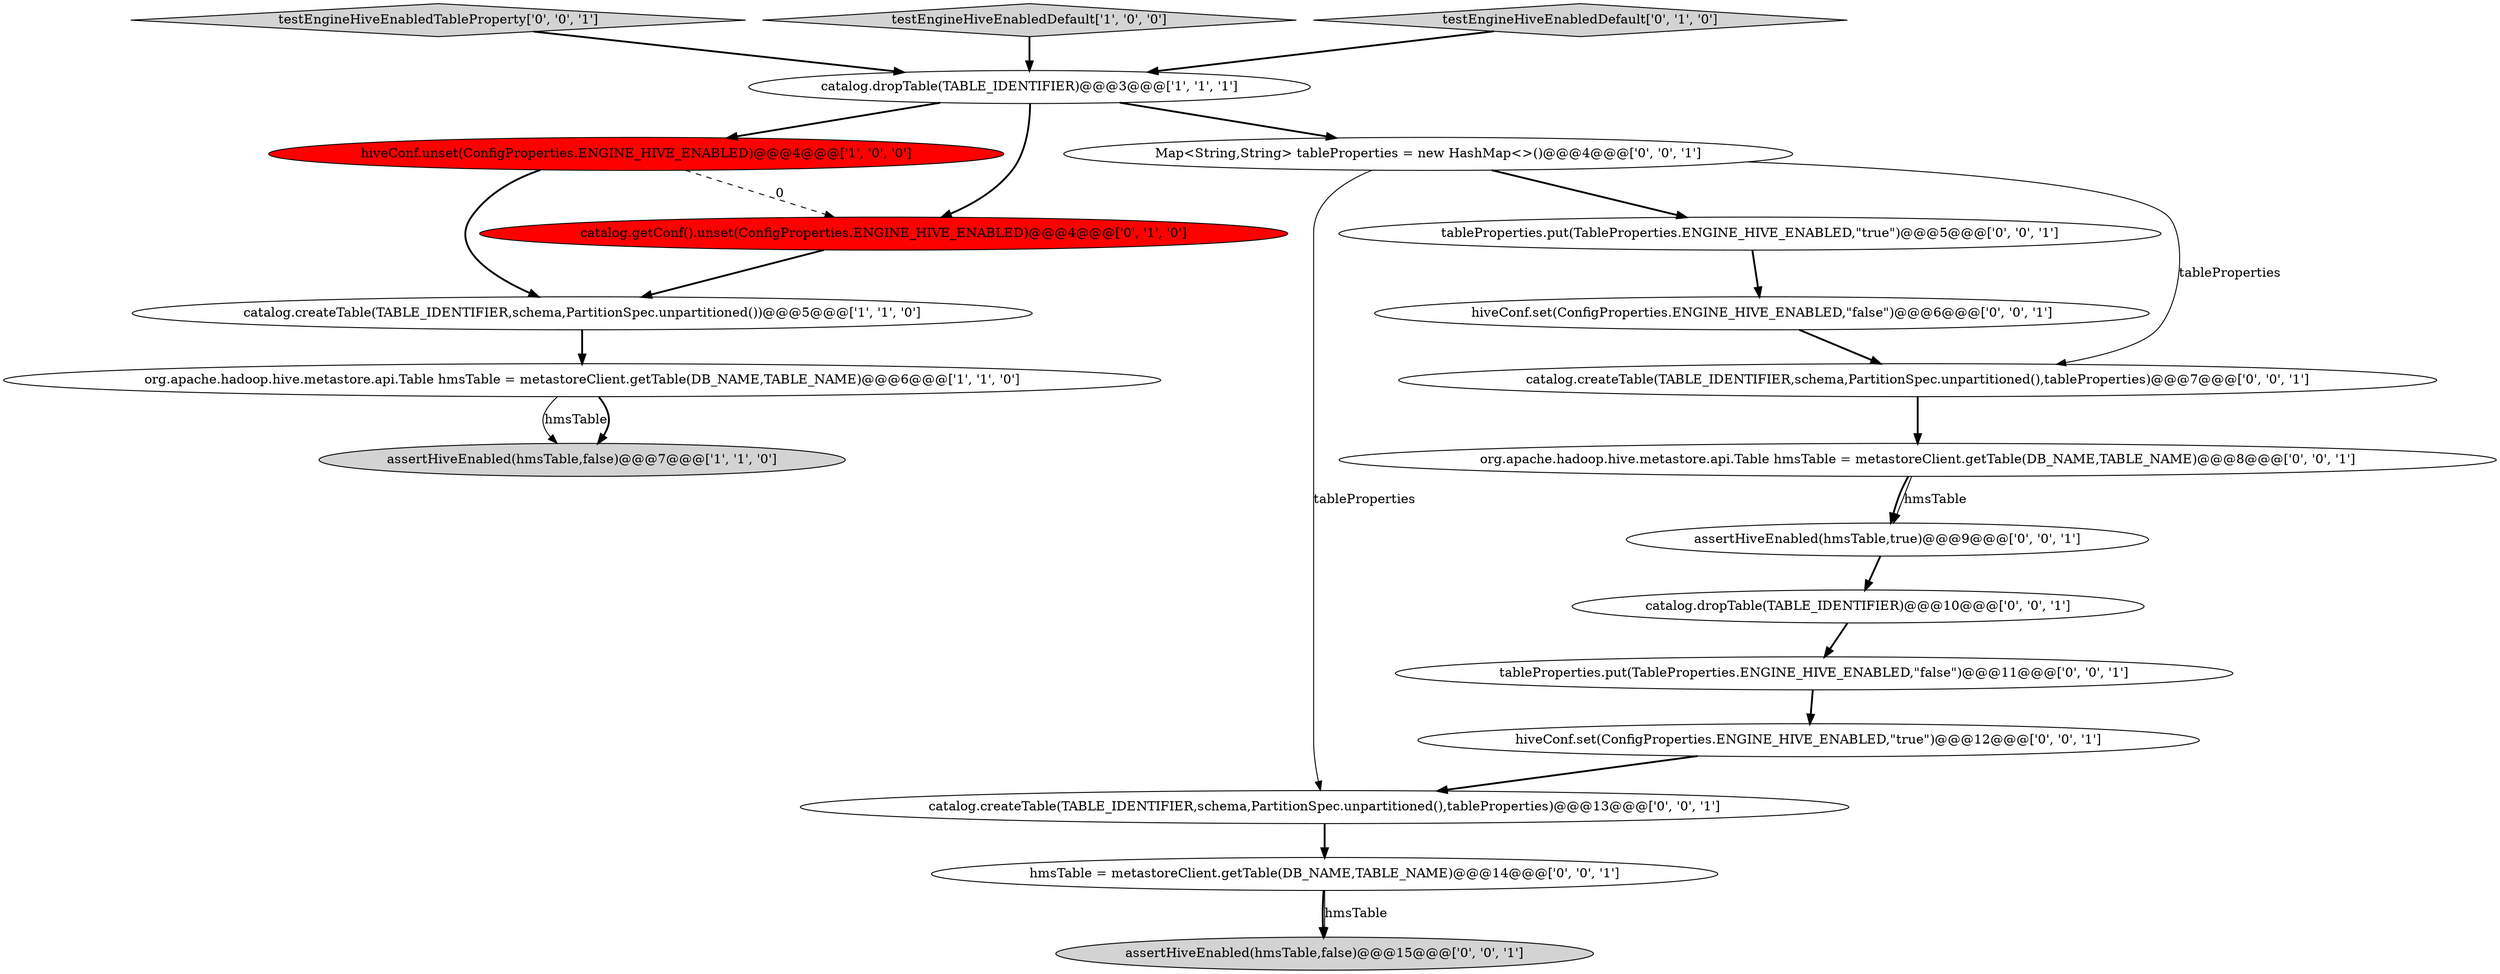 digraph {
20 [style = filled, label = "hiveConf.set(ConfigProperties.ENGINE_HIVE_ENABLED,\"false\")@@@6@@@['0', '0', '1']", fillcolor = white, shape = ellipse image = "AAA0AAABBB3BBB"];
16 [style = filled, label = "tableProperties.put(TableProperties.ENGINE_HIVE_ENABLED,\"false\")@@@11@@@['0', '0', '1']", fillcolor = white, shape = ellipse image = "AAA0AAABBB3BBB"];
1 [style = filled, label = "catalog.dropTable(TABLE_IDENTIFIER)@@@3@@@['1', '1', '1']", fillcolor = white, shape = ellipse image = "AAA0AAABBB1BBB"];
5 [style = filled, label = "assertHiveEnabled(hmsTable,false)@@@7@@@['1', '1', '0']", fillcolor = lightgray, shape = ellipse image = "AAA0AAABBB1BBB"];
15 [style = filled, label = "assertHiveEnabled(hmsTable,true)@@@9@@@['0', '0', '1']", fillcolor = white, shape = ellipse image = "AAA0AAABBB3BBB"];
8 [style = filled, label = "assertHiveEnabled(hmsTable,false)@@@15@@@['0', '0', '1']", fillcolor = lightgray, shape = ellipse image = "AAA0AAABBB3BBB"];
9 [style = filled, label = "org.apache.hadoop.hive.metastore.api.Table hmsTable = metastoreClient.getTable(DB_NAME,TABLE_NAME)@@@8@@@['0', '0', '1']", fillcolor = white, shape = ellipse image = "AAA0AAABBB3BBB"];
12 [style = filled, label = "tableProperties.put(TableProperties.ENGINE_HIVE_ENABLED,\"true\")@@@5@@@['0', '0', '1']", fillcolor = white, shape = ellipse image = "AAA0AAABBB3BBB"];
19 [style = filled, label = "testEngineHiveEnabledTableProperty['0', '0', '1']", fillcolor = lightgray, shape = diamond image = "AAA0AAABBB3BBB"];
14 [style = filled, label = "catalog.createTable(TABLE_IDENTIFIER,schema,PartitionSpec.unpartitioned(),tableProperties)@@@13@@@['0', '0', '1']", fillcolor = white, shape = ellipse image = "AAA0AAABBB3BBB"];
6 [style = filled, label = "catalog.getConf().unset(ConfigProperties.ENGINE_HIVE_ENABLED)@@@4@@@['0', '1', '0']", fillcolor = red, shape = ellipse image = "AAA1AAABBB2BBB"];
3 [style = filled, label = "testEngineHiveEnabledDefault['1', '0', '0']", fillcolor = lightgray, shape = diamond image = "AAA0AAABBB1BBB"];
4 [style = filled, label = "hiveConf.unset(ConfigProperties.ENGINE_HIVE_ENABLED)@@@4@@@['1', '0', '0']", fillcolor = red, shape = ellipse image = "AAA1AAABBB1BBB"];
2 [style = filled, label = "org.apache.hadoop.hive.metastore.api.Table hmsTable = metastoreClient.getTable(DB_NAME,TABLE_NAME)@@@6@@@['1', '1', '0']", fillcolor = white, shape = ellipse image = "AAA0AAABBB1BBB"];
7 [style = filled, label = "testEngineHiveEnabledDefault['0', '1', '0']", fillcolor = lightgray, shape = diamond image = "AAA0AAABBB2BBB"];
0 [style = filled, label = "catalog.createTable(TABLE_IDENTIFIER,schema,PartitionSpec.unpartitioned())@@@5@@@['1', '1', '0']", fillcolor = white, shape = ellipse image = "AAA0AAABBB1BBB"];
13 [style = filled, label = "catalog.dropTable(TABLE_IDENTIFIER)@@@10@@@['0', '0', '1']", fillcolor = white, shape = ellipse image = "AAA0AAABBB3BBB"];
11 [style = filled, label = "hmsTable = metastoreClient.getTable(DB_NAME,TABLE_NAME)@@@14@@@['0', '0', '1']", fillcolor = white, shape = ellipse image = "AAA0AAABBB3BBB"];
18 [style = filled, label = "hiveConf.set(ConfigProperties.ENGINE_HIVE_ENABLED,\"true\")@@@12@@@['0', '0', '1']", fillcolor = white, shape = ellipse image = "AAA0AAABBB3BBB"];
17 [style = filled, label = "catalog.createTable(TABLE_IDENTIFIER,schema,PartitionSpec.unpartitioned(),tableProperties)@@@7@@@['0', '0', '1']", fillcolor = white, shape = ellipse image = "AAA0AAABBB3BBB"];
10 [style = filled, label = "Map<String,String> tableProperties = new HashMap<>()@@@4@@@['0', '0', '1']", fillcolor = white, shape = ellipse image = "AAA0AAABBB3BBB"];
1->4 [style = bold, label=""];
10->17 [style = solid, label="tableProperties"];
15->13 [style = bold, label=""];
20->17 [style = bold, label=""];
7->1 [style = bold, label=""];
16->18 [style = bold, label=""];
3->1 [style = bold, label=""];
2->5 [style = solid, label="hmsTable"];
17->9 [style = bold, label=""];
0->2 [style = bold, label=""];
12->20 [style = bold, label=""];
6->0 [style = bold, label=""];
4->6 [style = dashed, label="0"];
13->16 [style = bold, label=""];
4->0 [style = bold, label=""];
19->1 [style = bold, label=""];
1->6 [style = bold, label=""];
10->12 [style = bold, label=""];
9->15 [style = bold, label=""];
10->14 [style = solid, label="tableProperties"];
9->15 [style = solid, label="hmsTable"];
11->8 [style = bold, label=""];
11->8 [style = solid, label="hmsTable"];
1->10 [style = bold, label=""];
14->11 [style = bold, label=""];
18->14 [style = bold, label=""];
2->5 [style = bold, label=""];
}
